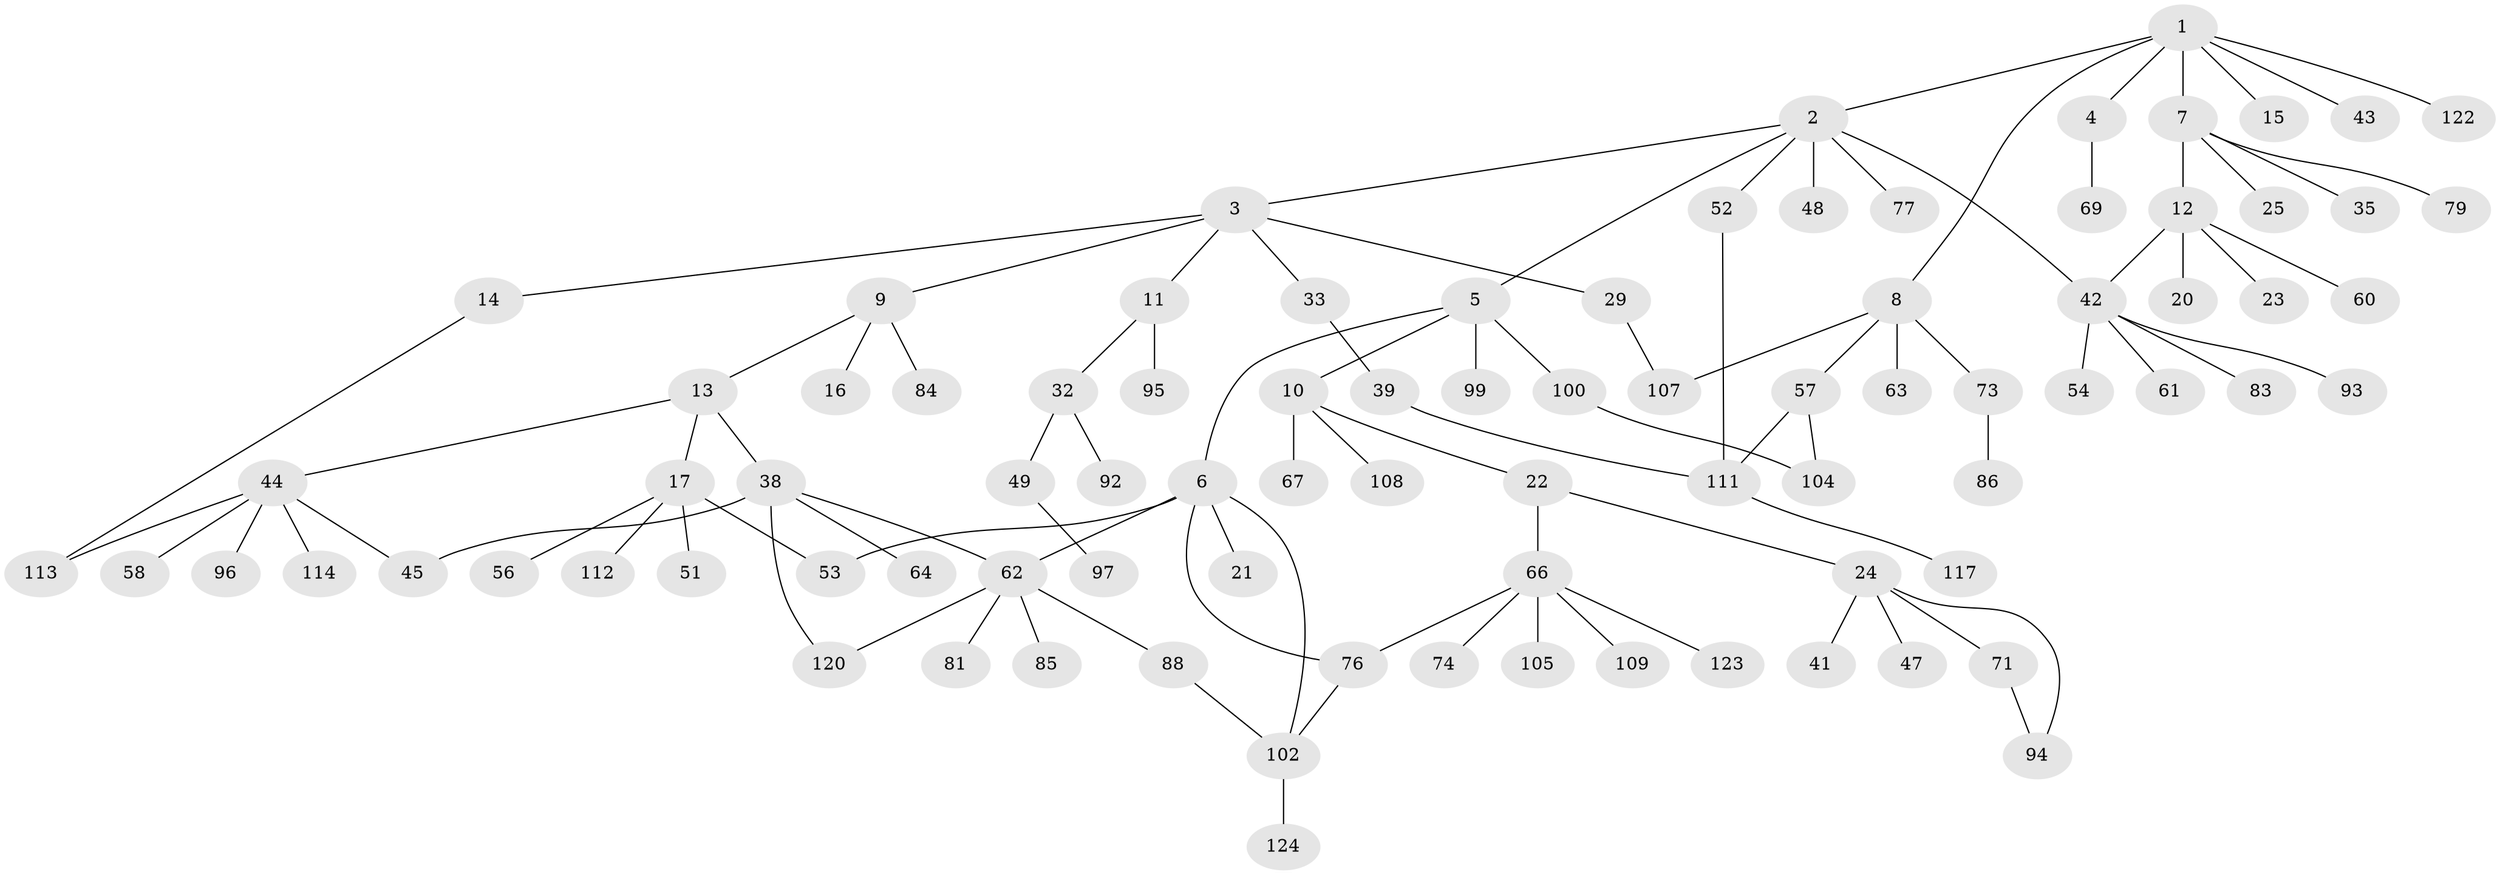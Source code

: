 // Generated by graph-tools (version 1.1) at 2025/23/03/03/25 07:23:32]
// undirected, 87 vertices, 100 edges
graph export_dot {
graph [start="1"]
  node [color=gray90,style=filled];
  1 [super="+106"];
  2 [super="+27"];
  3 [super="+30"];
  4;
  5 [super="+31"];
  6 [super="+37"];
  7 [super="+28"];
  8 [super="+50"];
  9 [super="+18"];
  10 [super="+19"];
  11 [super="+78"];
  12 [super="+26"];
  13;
  14 [super="+36"];
  15 [super="+34"];
  16;
  17 [super="+72"];
  20 [super="+87"];
  21;
  22;
  23;
  24 [super="+40"];
  25;
  29 [super="+89"];
  32 [super="+101"];
  33;
  35;
  38 [super="+55"];
  39 [super="+46"];
  41;
  42 [super="+59"];
  43;
  44 [super="+75"];
  45 [super="+90"];
  47 [super="+119"];
  48;
  49 [super="+68"];
  51;
  52 [super="+91"];
  53;
  54 [super="+110"];
  56;
  57 [super="+70"];
  58;
  60;
  61;
  62 [super="+65"];
  63;
  64;
  66 [super="+82"];
  67;
  69;
  71 [super="+98"];
  73 [super="+116"];
  74 [super="+126"];
  76 [super="+80"];
  77;
  79;
  81;
  83;
  84;
  85;
  86;
  88;
  92;
  93 [super="+118"];
  94;
  95;
  96;
  97;
  99 [super="+121"];
  100;
  102 [super="+103"];
  104 [super="+115"];
  105;
  107;
  108;
  109;
  111 [super="+125"];
  112;
  113;
  114;
  117;
  120;
  122;
  123;
  124;
  1 -- 2;
  1 -- 4;
  1 -- 7;
  1 -- 8;
  1 -- 15;
  1 -- 43;
  1 -- 122;
  2 -- 3;
  2 -- 5;
  2 -- 77;
  2 -- 42;
  2 -- 48;
  2 -- 52;
  3 -- 9;
  3 -- 11;
  3 -- 14;
  3 -- 29;
  3 -- 33;
  4 -- 69;
  5 -- 6;
  5 -- 10;
  5 -- 100;
  5 -- 99;
  6 -- 21;
  6 -- 53;
  6 -- 76;
  6 -- 102;
  6 -- 62;
  7 -- 12;
  7 -- 25;
  7 -- 35;
  7 -- 79;
  8 -- 57;
  8 -- 73;
  8 -- 107;
  8 -- 63;
  9 -- 13;
  9 -- 16;
  9 -- 84;
  10 -- 67;
  10 -- 108;
  10 -- 22;
  11 -- 32;
  11 -- 95;
  12 -- 20;
  12 -- 23;
  12 -- 60;
  12 -- 42;
  13 -- 17;
  13 -- 38;
  13 -- 44;
  14 -- 113;
  17 -- 51;
  17 -- 56;
  17 -- 112;
  17 -- 53;
  22 -- 24;
  22 -- 66;
  24 -- 41;
  24 -- 47;
  24 -- 71;
  24 -- 94;
  29 -- 107;
  32 -- 49;
  32 -- 92;
  33 -- 39;
  38 -- 45;
  38 -- 64;
  38 -- 120;
  38 -- 62;
  39 -- 111;
  42 -- 54;
  42 -- 61;
  42 -- 83;
  42 -- 93;
  44 -- 58;
  44 -- 96;
  44 -- 113;
  44 -- 114;
  44 -- 45;
  49 -- 97;
  52 -- 111;
  57 -- 111;
  57 -- 104;
  62 -- 81;
  62 -- 88;
  62 -- 120;
  62 -- 85;
  66 -- 74;
  66 -- 105;
  66 -- 123;
  66 -- 76;
  66 -- 109;
  71 -- 94;
  73 -- 86;
  76 -- 102;
  88 -- 102;
  100 -- 104;
  102 -- 124;
  111 -- 117;
}
